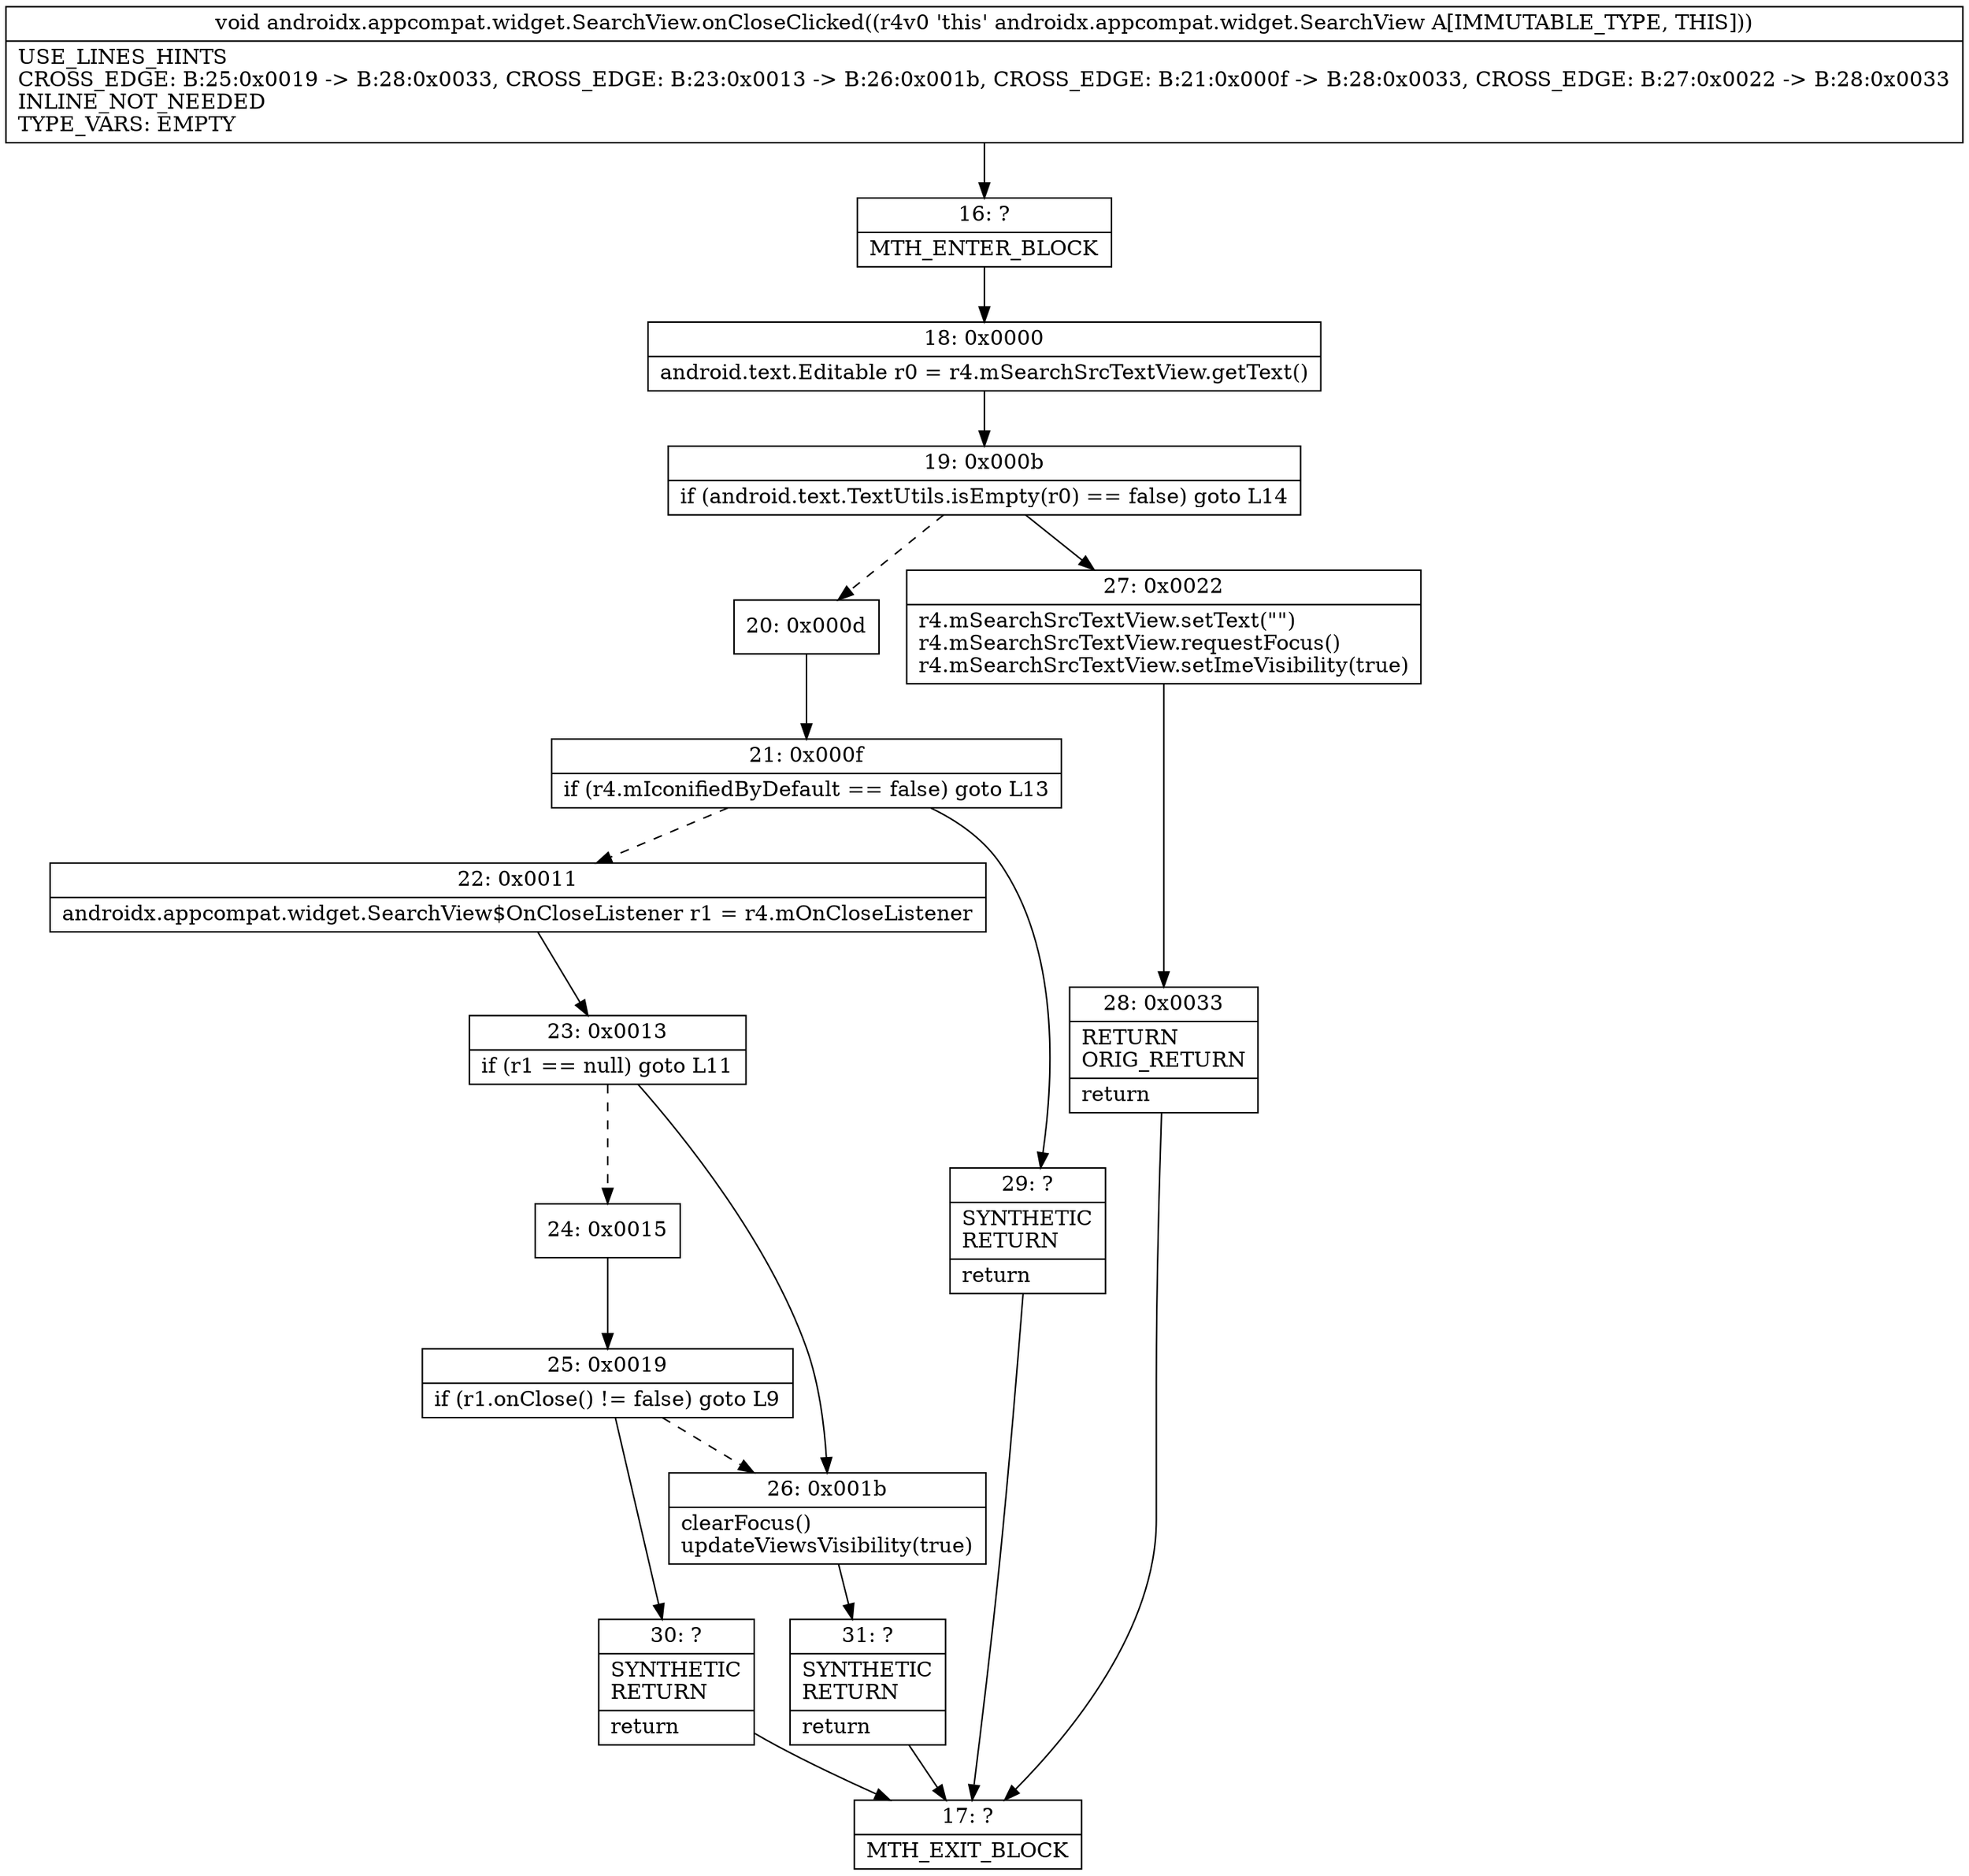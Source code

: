 digraph "CFG forandroidx.appcompat.widget.SearchView.onCloseClicked()V" {
Node_16 [shape=record,label="{16\:\ ?|MTH_ENTER_BLOCK\l}"];
Node_18 [shape=record,label="{18\:\ 0x0000|android.text.Editable r0 = r4.mSearchSrcTextView.getText()\l}"];
Node_19 [shape=record,label="{19\:\ 0x000b|if (android.text.TextUtils.isEmpty(r0) == false) goto L14\l}"];
Node_20 [shape=record,label="{20\:\ 0x000d}"];
Node_21 [shape=record,label="{21\:\ 0x000f|if (r4.mIconifiedByDefault == false) goto L13\l}"];
Node_22 [shape=record,label="{22\:\ 0x0011|androidx.appcompat.widget.SearchView$OnCloseListener r1 = r4.mOnCloseListener\l}"];
Node_23 [shape=record,label="{23\:\ 0x0013|if (r1 == null) goto L11\l}"];
Node_24 [shape=record,label="{24\:\ 0x0015}"];
Node_25 [shape=record,label="{25\:\ 0x0019|if (r1.onClose() != false) goto L9\l}"];
Node_30 [shape=record,label="{30\:\ ?|SYNTHETIC\lRETURN\l|return\l}"];
Node_17 [shape=record,label="{17\:\ ?|MTH_EXIT_BLOCK\l}"];
Node_26 [shape=record,label="{26\:\ 0x001b|clearFocus()\lupdateViewsVisibility(true)\l}"];
Node_31 [shape=record,label="{31\:\ ?|SYNTHETIC\lRETURN\l|return\l}"];
Node_29 [shape=record,label="{29\:\ ?|SYNTHETIC\lRETURN\l|return\l}"];
Node_27 [shape=record,label="{27\:\ 0x0022|r4.mSearchSrcTextView.setText(\"\")\lr4.mSearchSrcTextView.requestFocus()\lr4.mSearchSrcTextView.setImeVisibility(true)\l}"];
Node_28 [shape=record,label="{28\:\ 0x0033|RETURN\lORIG_RETURN\l|return\l}"];
MethodNode[shape=record,label="{void androidx.appcompat.widget.SearchView.onCloseClicked((r4v0 'this' androidx.appcompat.widget.SearchView A[IMMUTABLE_TYPE, THIS]))  | USE_LINES_HINTS\lCROSS_EDGE: B:25:0x0019 \-\> B:28:0x0033, CROSS_EDGE: B:23:0x0013 \-\> B:26:0x001b, CROSS_EDGE: B:21:0x000f \-\> B:28:0x0033, CROSS_EDGE: B:27:0x0022 \-\> B:28:0x0033\lINLINE_NOT_NEEDED\lTYPE_VARS: EMPTY\l}"];
MethodNode -> Node_16;Node_16 -> Node_18;
Node_18 -> Node_19;
Node_19 -> Node_20[style=dashed];
Node_19 -> Node_27;
Node_20 -> Node_21;
Node_21 -> Node_22[style=dashed];
Node_21 -> Node_29;
Node_22 -> Node_23;
Node_23 -> Node_24[style=dashed];
Node_23 -> Node_26;
Node_24 -> Node_25;
Node_25 -> Node_26[style=dashed];
Node_25 -> Node_30;
Node_30 -> Node_17;
Node_26 -> Node_31;
Node_31 -> Node_17;
Node_29 -> Node_17;
Node_27 -> Node_28;
Node_28 -> Node_17;
}

